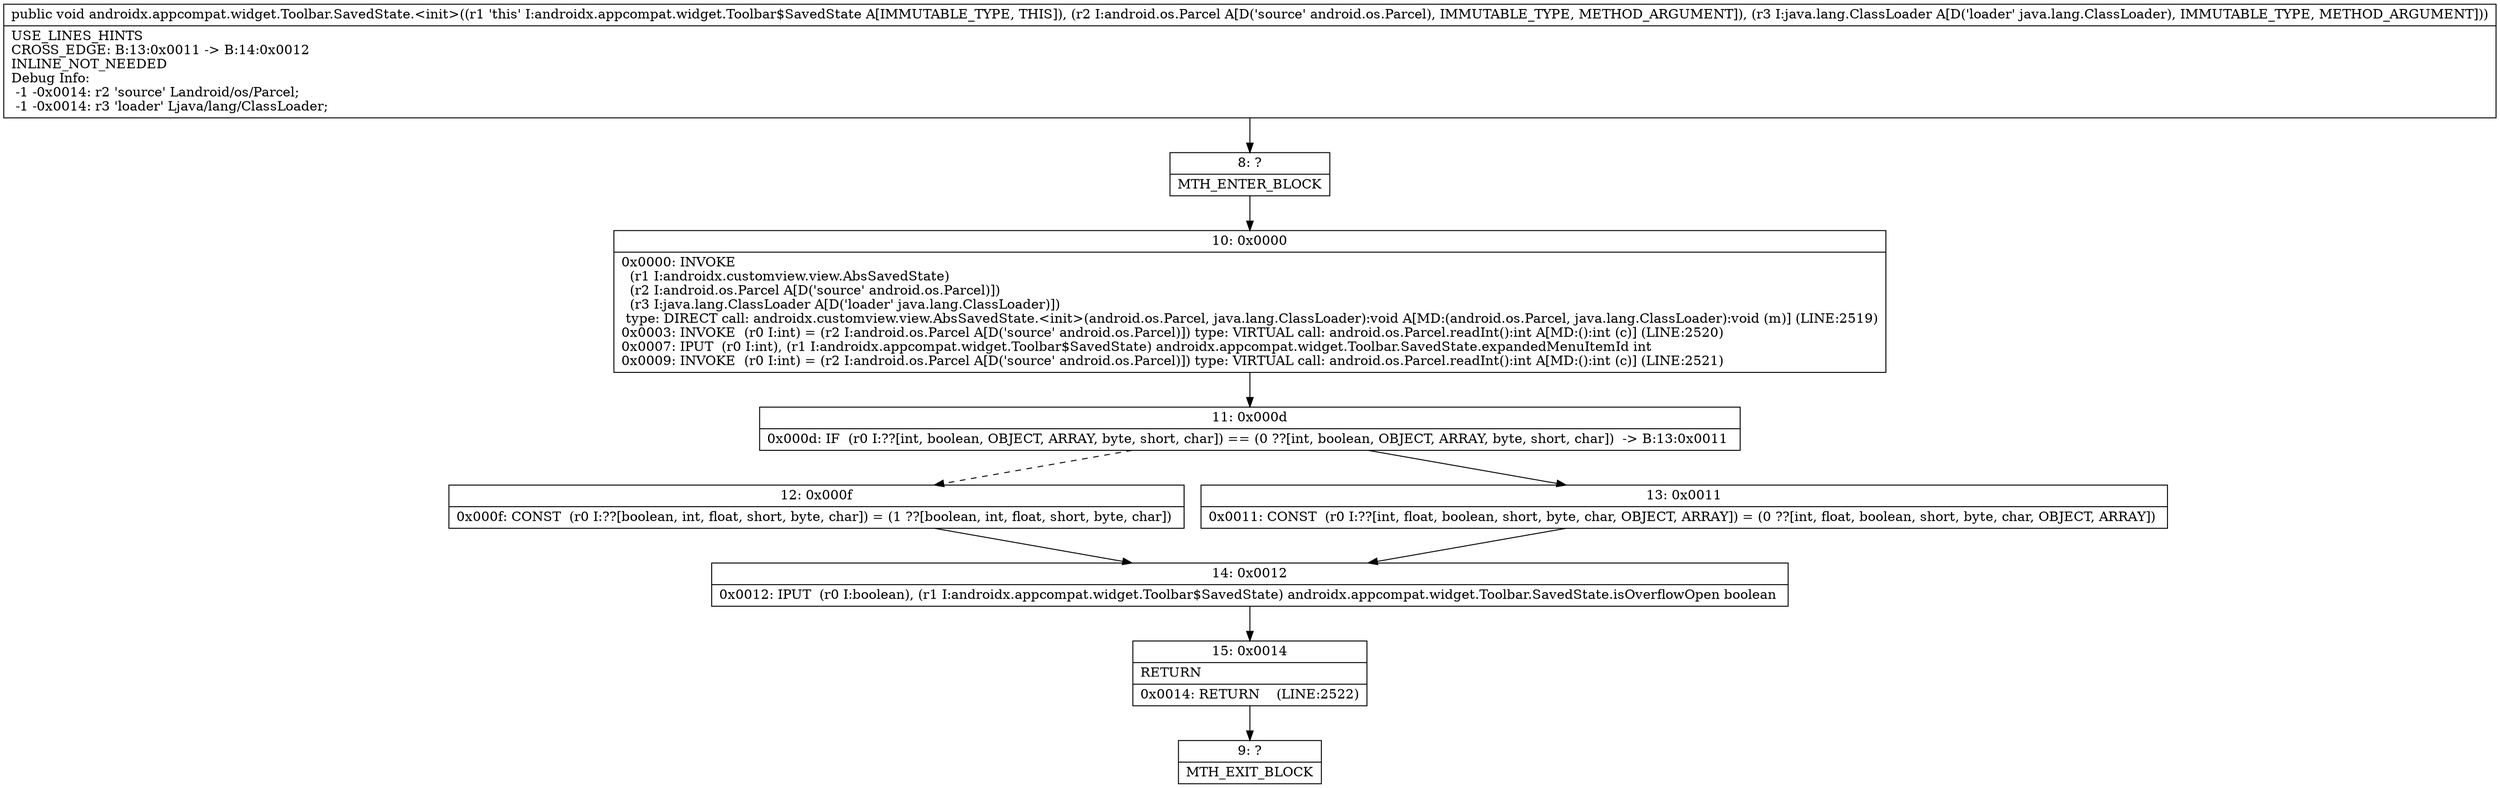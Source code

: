 digraph "CFG forandroidx.appcompat.widget.Toolbar.SavedState.\<init\>(Landroid\/os\/Parcel;Ljava\/lang\/ClassLoader;)V" {
Node_8 [shape=record,label="{8\:\ ?|MTH_ENTER_BLOCK\l}"];
Node_10 [shape=record,label="{10\:\ 0x0000|0x0000: INVOKE  \l  (r1 I:androidx.customview.view.AbsSavedState)\l  (r2 I:android.os.Parcel A[D('source' android.os.Parcel)])\l  (r3 I:java.lang.ClassLoader A[D('loader' java.lang.ClassLoader)])\l type: DIRECT call: androidx.customview.view.AbsSavedState.\<init\>(android.os.Parcel, java.lang.ClassLoader):void A[MD:(android.os.Parcel, java.lang.ClassLoader):void (m)] (LINE:2519)\l0x0003: INVOKE  (r0 I:int) = (r2 I:android.os.Parcel A[D('source' android.os.Parcel)]) type: VIRTUAL call: android.os.Parcel.readInt():int A[MD:():int (c)] (LINE:2520)\l0x0007: IPUT  (r0 I:int), (r1 I:androidx.appcompat.widget.Toolbar$SavedState) androidx.appcompat.widget.Toolbar.SavedState.expandedMenuItemId int \l0x0009: INVOKE  (r0 I:int) = (r2 I:android.os.Parcel A[D('source' android.os.Parcel)]) type: VIRTUAL call: android.os.Parcel.readInt():int A[MD:():int (c)] (LINE:2521)\l}"];
Node_11 [shape=record,label="{11\:\ 0x000d|0x000d: IF  (r0 I:??[int, boolean, OBJECT, ARRAY, byte, short, char]) == (0 ??[int, boolean, OBJECT, ARRAY, byte, short, char])  \-\> B:13:0x0011 \l}"];
Node_12 [shape=record,label="{12\:\ 0x000f|0x000f: CONST  (r0 I:??[boolean, int, float, short, byte, char]) = (1 ??[boolean, int, float, short, byte, char]) \l}"];
Node_14 [shape=record,label="{14\:\ 0x0012|0x0012: IPUT  (r0 I:boolean), (r1 I:androidx.appcompat.widget.Toolbar$SavedState) androidx.appcompat.widget.Toolbar.SavedState.isOverflowOpen boolean \l}"];
Node_15 [shape=record,label="{15\:\ 0x0014|RETURN\l|0x0014: RETURN    (LINE:2522)\l}"];
Node_9 [shape=record,label="{9\:\ ?|MTH_EXIT_BLOCK\l}"];
Node_13 [shape=record,label="{13\:\ 0x0011|0x0011: CONST  (r0 I:??[int, float, boolean, short, byte, char, OBJECT, ARRAY]) = (0 ??[int, float, boolean, short, byte, char, OBJECT, ARRAY]) \l}"];
MethodNode[shape=record,label="{public void androidx.appcompat.widget.Toolbar.SavedState.\<init\>((r1 'this' I:androidx.appcompat.widget.Toolbar$SavedState A[IMMUTABLE_TYPE, THIS]), (r2 I:android.os.Parcel A[D('source' android.os.Parcel), IMMUTABLE_TYPE, METHOD_ARGUMENT]), (r3 I:java.lang.ClassLoader A[D('loader' java.lang.ClassLoader), IMMUTABLE_TYPE, METHOD_ARGUMENT]))  | USE_LINES_HINTS\lCROSS_EDGE: B:13:0x0011 \-\> B:14:0x0012\lINLINE_NOT_NEEDED\lDebug Info:\l  \-1 \-0x0014: r2 'source' Landroid\/os\/Parcel;\l  \-1 \-0x0014: r3 'loader' Ljava\/lang\/ClassLoader;\l}"];
MethodNode -> Node_8;Node_8 -> Node_10;
Node_10 -> Node_11;
Node_11 -> Node_12[style=dashed];
Node_11 -> Node_13;
Node_12 -> Node_14;
Node_14 -> Node_15;
Node_15 -> Node_9;
Node_13 -> Node_14;
}


